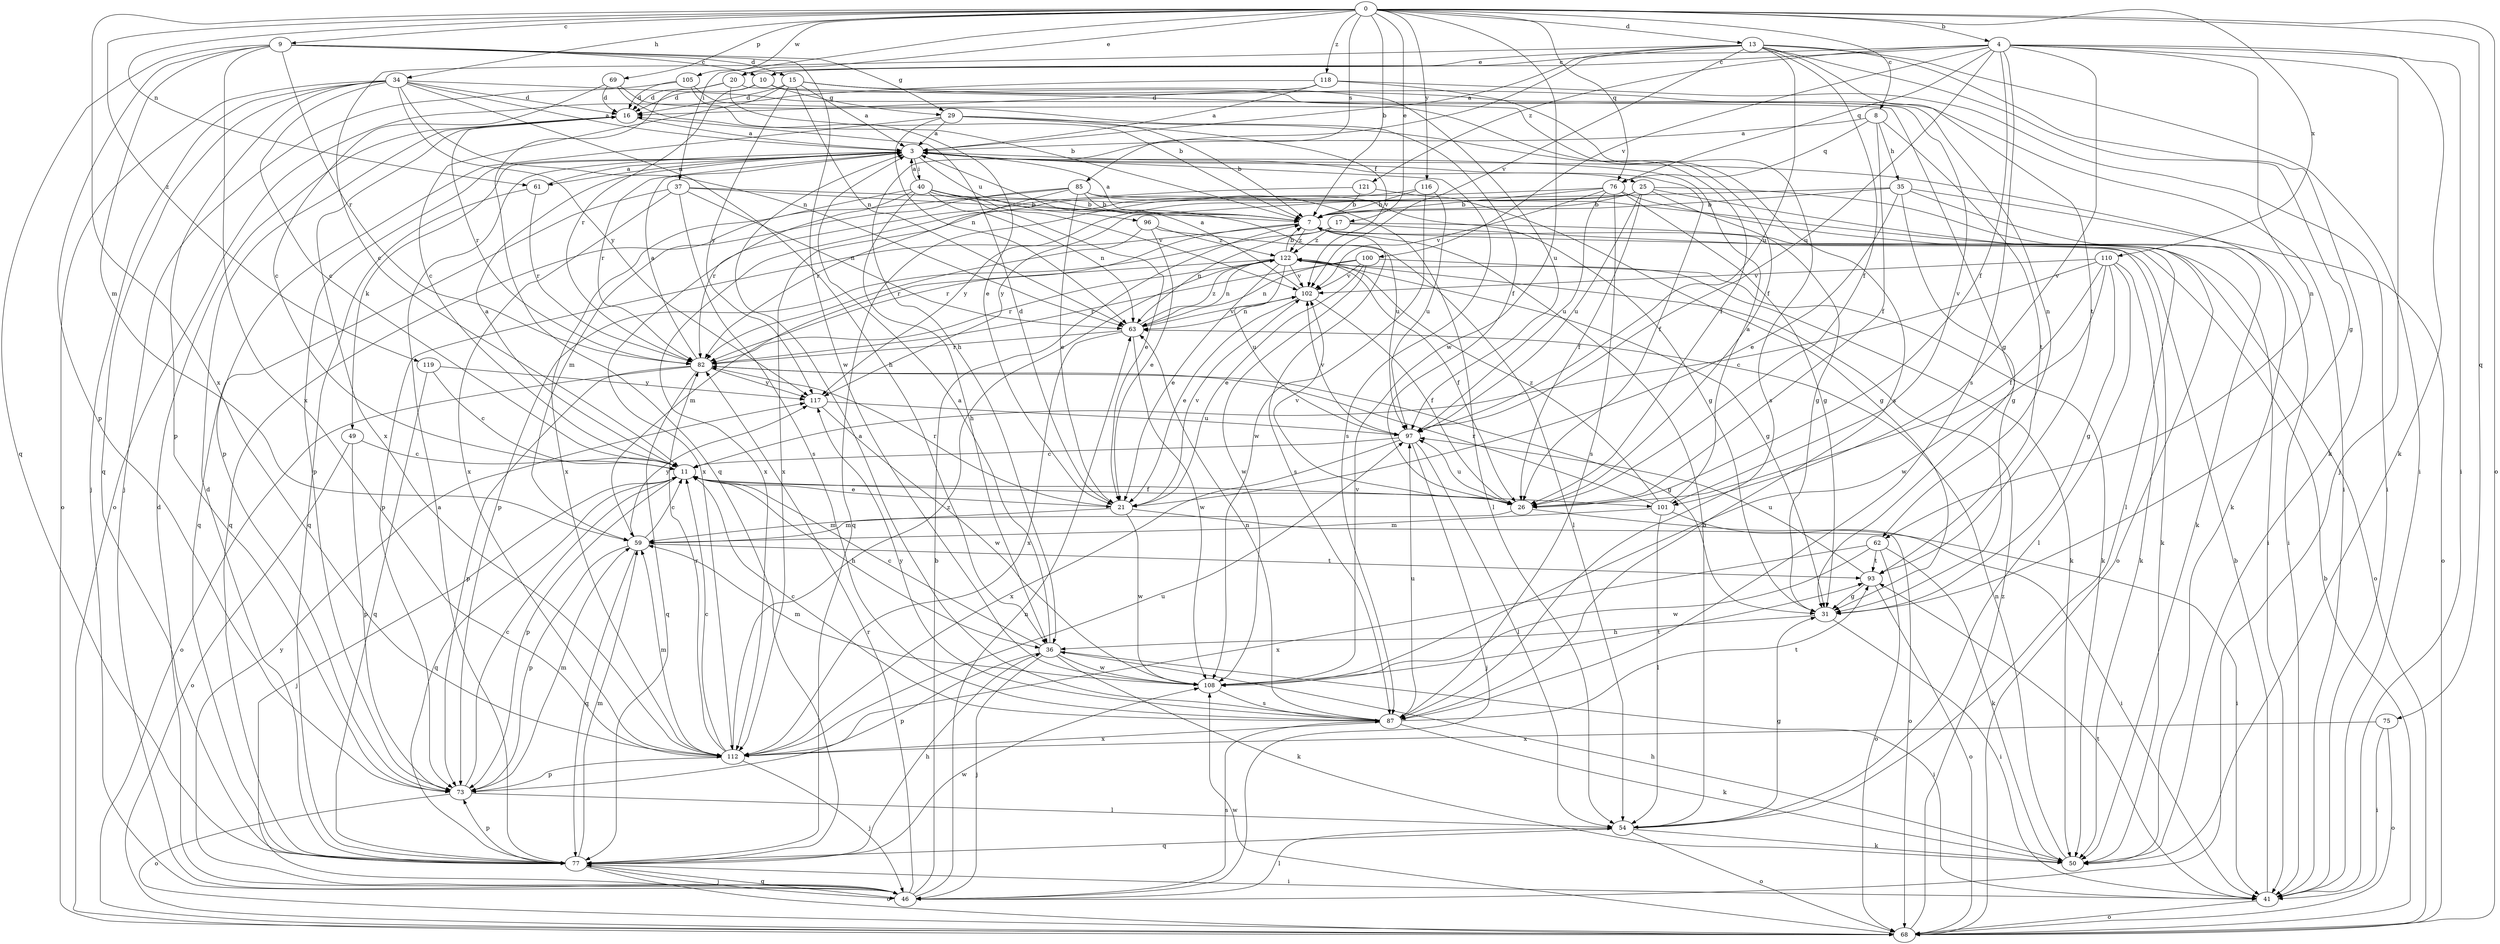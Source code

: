 strict digraph  {
0;
3;
4;
7;
8;
9;
10;
11;
13;
15;
16;
17;
20;
21;
25;
26;
29;
31;
34;
35;
36;
37;
40;
41;
46;
49;
50;
54;
59;
61;
62;
63;
68;
69;
73;
75;
76;
77;
82;
85;
87;
93;
96;
97;
100;
101;
102;
105;
108;
110;
112;
116;
117;
118;
119;
121;
122;
0 -> 4  [label=b];
0 -> 7  [label=b];
0 -> 8  [label=c];
0 -> 9  [label=c];
0 -> 13  [label=d];
0 -> 17  [label=e];
0 -> 20  [label=e];
0 -> 34  [label=h];
0 -> 37  [label=i];
0 -> 61  [label=n];
0 -> 68  [label=o];
0 -> 69  [label=p];
0 -> 75  [label=q];
0 -> 76  [label=q];
0 -> 85  [label=s];
0 -> 105  [label=w];
0 -> 108  [label=w];
0 -> 110  [label=x];
0 -> 112  [label=x];
0 -> 116  [label=y];
0 -> 118  [label=z];
0 -> 119  [label=z];
3 -> 25  [label=f];
3 -> 26  [label=f];
3 -> 40  [label=i];
3 -> 49  [label=k];
3 -> 50  [label=k];
3 -> 61  [label=n];
3 -> 73  [label=p];
3 -> 82  [label=r];
3 -> 87  [label=s];
3 -> 96  [label=u];
4 -> 10  [label=c];
4 -> 20  [label=e];
4 -> 26  [label=f];
4 -> 41  [label=i];
4 -> 46  [label=j];
4 -> 50  [label=k];
4 -> 62  [label=n];
4 -> 76  [label=q];
4 -> 87  [label=s];
4 -> 97  [label=u];
4 -> 100  [label=v];
4 -> 101  [label=v];
4 -> 121  [label=z];
7 -> 3  [label=a];
7 -> 73  [label=p];
7 -> 82  [label=r];
7 -> 87  [label=s];
7 -> 122  [label=z];
8 -> 3  [label=a];
8 -> 26  [label=f];
8 -> 35  [label=h];
8 -> 76  [label=q];
8 -> 93  [label=t];
9 -> 10  [label=c];
9 -> 15  [label=d];
9 -> 29  [label=g];
9 -> 59  [label=m];
9 -> 73  [label=p];
9 -> 77  [label=q];
9 -> 82  [label=r];
9 -> 108  [label=w];
9 -> 112  [label=x];
10 -> 16  [label=d];
10 -> 29  [label=g];
10 -> 82  [label=r];
10 -> 101  [label=v];
11 -> 3  [label=a];
11 -> 21  [label=e];
11 -> 26  [label=f];
11 -> 36  [label=h];
11 -> 46  [label=j];
11 -> 73  [label=p];
11 -> 77  [label=q];
11 -> 101  [label=v];
13 -> 3  [label=a];
13 -> 10  [label=c];
13 -> 11  [label=c];
13 -> 26  [label=f];
13 -> 31  [label=g];
13 -> 36  [label=h];
13 -> 41  [label=i];
13 -> 50  [label=k];
13 -> 93  [label=t];
13 -> 97  [label=u];
13 -> 102  [label=v];
15 -> 3  [label=a];
15 -> 11  [label=c];
15 -> 16  [label=d];
15 -> 41  [label=i];
15 -> 62  [label=n];
15 -> 63  [label=n];
15 -> 97  [label=u];
15 -> 117  [label=y];
16 -> 3  [label=a];
16 -> 82  [label=r];
16 -> 112  [label=x];
17 -> 50  [label=k];
17 -> 63  [label=n];
17 -> 68  [label=o];
17 -> 73  [label=p];
17 -> 122  [label=z];
20 -> 7  [label=b];
20 -> 16  [label=d];
20 -> 77  [label=q];
20 -> 87  [label=s];
21 -> 16  [label=d];
21 -> 59  [label=m];
21 -> 68  [label=o];
21 -> 82  [label=r];
21 -> 102  [label=v];
21 -> 108  [label=w];
25 -> 7  [label=b];
25 -> 26  [label=f];
25 -> 31  [label=g];
25 -> 50  [label=k];
25 -> 68  [label=o];
25 -> 77  [label=q];
25 -> 97  [label=u];
25 -> 117  [label=y];
26 -> 41  [label=i];
26 -> 59  [label=m];
26 -> 97  [label=u];
26 -> 102  [label=v];
29 -> 3  [label=a];
29 -> 7  [label=b];
29 -> 26  [label=f];
29 -> 63  [label=n];
29 -> 73  [label=p];
29 -> 102  [label=v];
31 -> 36  [label=h];
31 -> 41  [label=i];
34 -> 3  [label=a];
34 -> 11  [label=c];
34 -> 16  [label=d];
34 -> 31  [label=g];
34 -> 36  [label=h];
34 -> 46  [label=j];
34 -> 63  [label=n];
34 -> 68  [label=o];
34 -> 73  [label=p];
34 -> 77  [label=q];
34 -> 117  [label=y];
35 -> 7  [label=b];
35 -> 21  [label=e];
35 -> 31  [label=g];
35 -> 41  [label=i];
35 -> 68  [label=o];
35 -> 117  [label=y];
36 -> 3  [label=a];
36 -> 11  [label=c];
36 -> 41  [label=i];
36 -> 46  [label=j];
36 -> 50  [label=k];
36 -> 73  [label=p];
36 -> 108  [label=w];
37 -> 7  [label=b];
37 -> 54  [label=l];
37 -> 63  [label=n];
37 -> 77  [label=q];
37 -> 87  [label=s];
37 -> 112  [label=x];
40 -> 3  [label=a];
40 -> 7  [label=b];
40 -> 21  [label=e];
40 -> 36  [label=h];
40 -> 63  [label=n];
40 -> 82  [label=r];
40 -> 97  [label=u];
40 -> 102  [label=v];
40 -> 112  [label=x];
41 -> 7  [label=b];
41 -> 68  [label=o];
41 -> 93  [label=t];
46 -> 7  [label=b];
46 -> 16  [label=d];
46 -> 54  [label=l];
46 -> 63  [label=n];
46 -> 77  [label=q];
46 -> 82  [label=r];
46 -> 87  [label=s];
46 -> 117  [label=y];
49 -> 11  [label=c];
49 -> 68  [label=o];
49 -> 73  [label=p];
50 -> 36  [label=h];
50 -> 63  [label=n];
54 -> 7  [label=b];
54 -> 31  [label=g];
54 -> 50  [label=k];
54 -> 68  [label=o];
54 -> 77  [label=q];
59 -> 11  [label=c];
59 -> 73  [label=p];
59 -> 77  [label=q];
59 -> 93  [label=t];
59 -> 117  [label=y];
61 -> 3  [label=a];
61 -> 77  [label=q];
61 -> 82  [label=r];
62 -> 50  [label=k];
62 -> 68  [label=o];
62 -> 93  [label=t];
62 -> 108  [label=w];
62 -> 112  [label=x];
63 -> 82  [label=r];
63 -> 102  [label=v];
63 -> 108  [label=w];
63 -> 112  [label=x];
63 -> 122  [label=z];
68 -> 7  [label=b];
68 -> 108  [label=w];
68 -> 122  [label=z];
69 -> 11  [label=c];
69 -> 16  [label=d];
69 -> 21  [label=e];
69 -> 26  [label=f];
73 -> 11  [label=c];
73 -> 54  [label=l];
73 -> 59  [label=m];
73 -> 68  [label=o];
75 -> 41  [label=i];
75 -> 68  [label=o];
75 -> 112  [label=x];
76 -> 7  [label=b];
76 -> 31  [label=g];
76 -> 54  [label=l];
76 -> 87  [label=s];
76 -> 97  [label=u];
76 -> 102  [label=v];
76 -> 112  [label=x];
77 -> 3  [label=a];
77 -> 16  [label=d];
77 -> 36  [label=h];
77 -> 41  [label=i];
77 -> 46  [label=j];
77 -> 59  [label=m];
77 -> 68  [label=o];
77 -> 73  [label=p];
77 -> 108  [label=w];
82 -> 3  [label=a];
82 -> 31  [label=g];
82 -> 68  [label=o];
82 -> 73  [label=p];
82 -> 77  [label=q];
82 -> 117  [label=y];
85 -> 7  [label=b];
85 -> 21  [label=e];
85 -> 31  [label=g];
85 -> 41  [label=i];
85 -> 59  [label=m];
85 -> 77  [label=q];
85 -> 82  [label=r];
87 -> 3  [label=a];
87 -> 11  [label=c];
87 -> 50  [label=k];
87 -> 63  [label=n];
87 -> 93  [label=t];
87 -> 97  [label=u];
87 -> 112  [label=x];
87 -> 117  [label=y];
93 -> 31  [label=g];
93 -> 68  [label=o];
93 -> 97  [label=u];
96 -> 21  [label=e];
96 -> 54  [label=l];
96 -> 82  [label=r];
96 -> 122  [label=z];
97 -> 11  [label=c];
97 -> 46  [label=j];
97 -> 54  [label=l];
97 -> 102  [label=v];
97 -> 112  [label=x];
100 -> 21  [label=e];
100 -> 50  [label=k];
100 -> 63  [label=n];
100 -> 82  [label=r];
100 -> 102  [label=v];
100 -> 108  [label=w];
101 -> 3  [label=a];
101 -> 41  [label=i];
101 -> 54  [label=l];
101 -> 59  [label=m];
101 -> 82  [label=r];
101 -> 122  [label=z];
102 -> 3  [label=a];
102 -> 21  [label=e];
102 -> 26  [label=f];
102 -> 63  [label=n];
105 -> 7  [label=b];
105 -> 16  [label=d];
105 -> 26  [label=f];
105 -> 46  [label=j];
108 -> 59  [label=m];
108 -> 87  [label=s];
108 -> 93  [label=t];
110 -> 11  [label=c];
110 -> 26  [label=f];
110 -> 31  [label=g];
110 -> 50  [label=k];
110 -> 54  [label=l];
110 -> 102  [label=v];
110 -> 108  [label=w];
112 -> 11  [label=c];
112 -> 46  [label=j];
112 -> 59  [label=m];
112 -> 73  [label=p];
112 -> 82  [label=r];
112 -> 97  [label=u];
112 -> 122  [label=z];
116 -> 7  [label=b];
116 -> 97  [label=u];
116 -> 108  [label=w];
116 -> 112  [label=x];
117 -> 97  [label=u];
117 -> 108  [label=w];
118 -> 3  [label=a];
118 -> 16  [label=d];
118 -> 41  [label=i];
118 -> 68  [label=o];
118 -> 87  [label=s];
119 -> 11  [label=c];
119 -> 77  [label=q];
119 -> 117  [label=y];
121 -> 7  [label=b];
121 -> 31  [label=g];
121 -> 112  [label=x];
122 -> 7  [label=b];
122 -> 21  [label=e];
122 -> 26  [label=f];
122 -> 31  [label=g];
122 -> 50  [label=k];
122 -> 59  [label=m];
122 -> 63  [label=n];
122 -> 82  [label=r];
122 -> 97  [label=u];
122 -> 102  [label=v];
}
